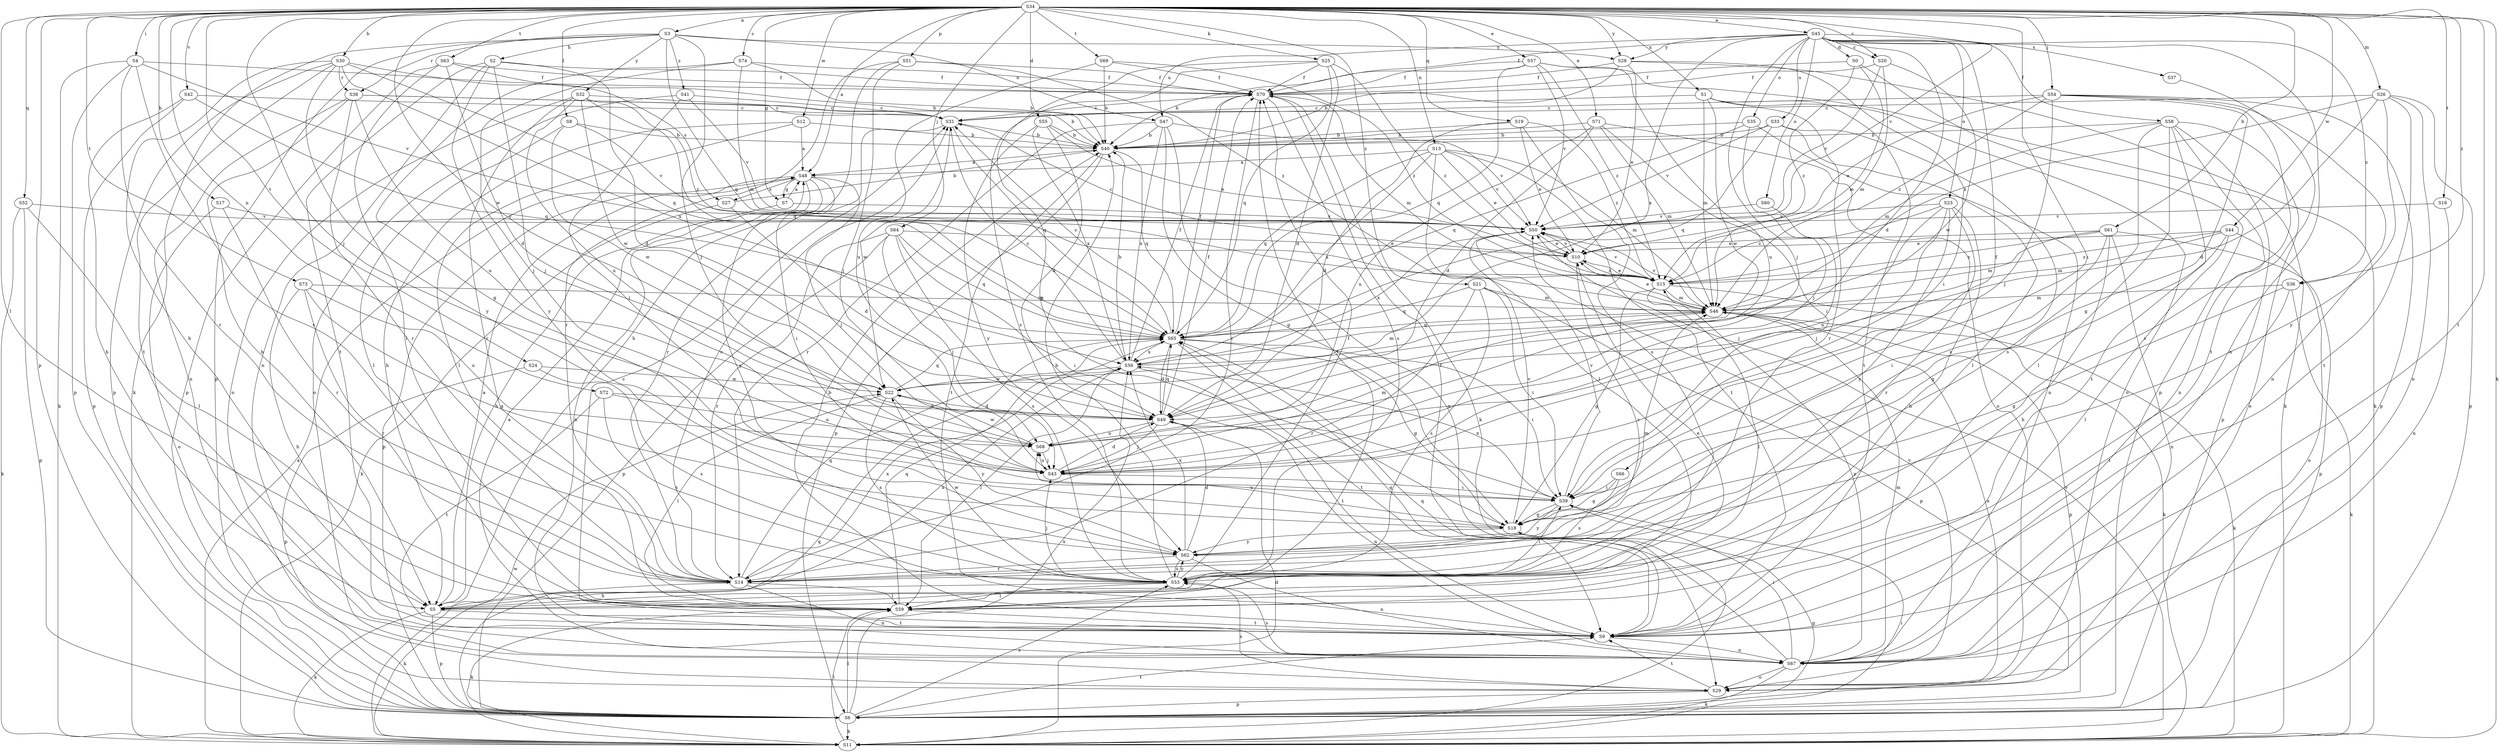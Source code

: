 strict digraph  {
S34;
S45;
S3;
S48;
S30;
S61;
S40;
S20;
S31;
S55;
S0;
S49;
S57;
S71;
S10;
S66;
S58;
S70;
S7;
S18;
S17;
S2;
S5;
S4;
S39;
S64;
S54;
S43;
S25;
S11;
S8;
S59;
S26;
S46;
S72;
S13;
S67;
S23;
S60;
S35;
S29;
S51;
S6;
S52;
S19;
S65;
S38;
S14;
S74;
S37;
S27;
S53;
S69;
S73;
S24;
S63;
S16;
S9;
S33;
S47;
S68;
S42;
S50;
S44;
S12;
S22;
S1;
S56;
S28;
S32;
S62;
S21;
S36;
S41;
S15;
S34 -> S45  [label=a];
S34 -> S3  [label=a];
S34 -> S48  [label=a];
S34 -> S30  [label=b];
S34 -> S61  [label=b];
S34 -> S20  [label=c];
S34 -> S55  [label=d];
S34 -> S57  [label=e];
S34 -> S71  [label=e];
S34 -> S7  [label=g];
S34 -> S17  [label=h];
S34 -> S4  [label=i];
S34 -> S39  [label=i];
S34 -> S64  [label=j];
S34 -> S54  [label=j];
S34 -> S43  [label=j];
S34 -> S25  [label=k];
S34 -> S11  [label=k];
S34 -> S8  [label=l];
S34 -> S59  [label=l];
S34 -> S26  [label=m];
S34 -> S72  [label=n];
S34 -> S13  [label=n];
S34 -> S51  [label=p];
S34 -> S6  [label=p];
S34 -> S52  [label=q];
S34 -> S19  [label=q];
S34 -> S74  [label=s];
S34 -> S69  [label=t];
S34 -> S73  [label=t];
S34 -> S24  [label=t];
S34 -> S63  [label=t];
S34 -> S16  [label=t];
S34 -> S9  [label=t];
S34 -> S42  [label=v];
S34 -> S50  [label=v];
S34 -> S44  [label=w];
S34 -> S12  [label=w];
S34 -> S22  [label=w];
S34 -> S1  [label=x];
S34 -> S28  [label=y];
S34 -> S21  [label=z];
S34 -> S36  [label=z];
S45 -> S20  [label=c];
S45 -> S0  [label=d];
S45 -> S49  [label=d];
S45 -> S66  [label=f];
S45 -> S58  [label=f];
S45 -> S70  [label=f];
S45 -> S43  [label=j];
S45 -> S67  [label=n];
S45 -> S23  [label=o];
S45 -> S60  [label=o];
S45 -> S35  [label=o];
S45 -> S37  [label=s];
S45 -> S33  [label=u];
S45 -> S47  [label=u];
S45 -> S56  [label=x];
S45 -> S28  [label=y];
S45 -> S36  [label=z];
S3 -> S2  [label=h];
S3 -> S43  [label=j];
S3 -> S11  [label=k];
S3 -> S6  [label=p];
S3 -> S65  [label=q];
S3 -> S38  [label=r];
S3 -> S47  [label=u];
S3 -> S28  [label=y];
S3 -> S32  [label=y];
S3 -> S41  [label=z];
S48 -> S7  [label=g];
S48 -> S39  [label=i];
S48 -> S43  [label=j];
S48 -> S67  [label=n];
S48 -> S6  [label=p];
S48 -> S27  [label=s];
S48 -> S62  [label=y];
S30 -> S5  [label=h];
S30 -> S6  [label=p];
S30 -> S65  [label=q];
S30 -> S38  [label=r];
S30 -> S27  [label=s];
S30 -> S9  [label=t];
S30 -> S56  [label=x];
S30 -> S62  [label=y];
S61 -> S10  [label=e];
S61 -> S5  [label=h];
S61 -> S39  [label=i];
S61 -> S46  [label=m];
S61 -> S67  [label=n];
S61 -> S6  [label=p];
S61 -> S15  [label=z];
S40 -> S48  [label=a];
S40 -> S6  [label=p];
S40 -> S65  [label=q];
S40 -> S9  [label=t];
S20 -> S70  [label=f];
S20 -> S46  [label=m];
S20 -> S50  [label=v];
S20 -> S22  [label=w];
S31 -> S40  [label=b];
S31 -> S65  [label=q];
S31 -> S14  [label=r];
S31 -> S22  [label=w];
S55 -> S40  [label=b];
S55 -> S49  [label=d];
S55 -> S10  [label=e];
S55 -> S56  [label=x];
S55 -> S62  [label=y];
S0 -> S70  [label=f];
S0 -> S46  [label=m];
S0 -> S6  [label=p];
S0 -> S15  [label=z];
S49 -> S70  [label=f];
S49 -> S43  [label=j];
S49 -> S67  [label=n];
S49 -> S65  [label=q];
S49 -> S68  [label=u];
S57 -> S40  [label=b];
S57 -> S70  [label=f];
S57 -> S11  [label=k];
S57 -> S65  [label=q];
S57 -> S68  [label=u];
S57 -> S50  [label=v];
S57 -> S15  [label=z];
S71 -> S40  [label=b];
S71 -> S49  [label=d];
S71 -> S39  [label=i];
S71 -> S46  [label=m];
S71 -> S29  [label=o];
S71 -> S68  [label=u];
S10 -> S31  [label=c];
S10 -> S14  [label=r];
S10 -> S50  [label=v];
S10 -> S15  [label=z];
S66 -> S18  [label=g];
S66 -> S39  [label=i];
S66 -> S53  [label=s];
S58 -> S40  [label=b];
S58 -> S59  [label=l];
S58 -> S46  [label=m];
S58 -> S67  [label=n];
S58 -> S29  [label=o];
S58 -> S6  [label=p];
S58 -> S53  [label=s];
S58 -> S9  [label=t];
S70 -> S31  [label=c];
S70 -> S11  [label=k];
S70 -> S46  [label=m];
S70 -> S14  [label=r];
S70 -> S53  [label=s];
S7 -> S48  [label=a];
S7 -> S5  [label=h];
S7 -> S50  [label=v];
S18 -> S68  [label=u];
S18 -> S50  [label=v];
S18 -> S62  [label=y];
S17 -> S29  [label=o];
S17 -> S14  [label=r];
S17 -> S50  [label=v];
S2 -> S49  [label=d];
S2 -> S70  [label=f];
S2 -> S43  [label=j];
S2 -> S67  [label=n];
S2 -> S9  [label=t];
S2 -> S62  [label=y];
S5 -> S48  [label=a];
S5 -> S10  [label=e];
S5 -> S70  [label=f];
S5 -> S11  [label=k];
S5 -> S6  [label=p];
S5 -> S9  [label=t];
S5 -> S56  [label=x];
S4 -> S70  [label=f];
S4 -> S11  [label=k];
S4 -> S6  [label=p];
S4 -> S14  [label=r];
S4 -> S53  [label=s];
S4 -> S50  [label=v];
S39 -> S18  [label=g];
S39 -> S50  [label=v];
S39 -> S56  [label=x];
S39 -> S62  [label=y];
S64 -> S10  [label=e];
S64 -> S39  [label=i];
S64 -> S43  [label=j];
S64 -> S6  [label=p];
S64 -> S65  [label=q];
S64 -> S14  [label=r];
S64 -> S53  [label=s];
S54 -> S31  [label=c];
S54 -> S10  [label=e];
S54 -> S18  [label=g];
S54 -> S43  [label=j];
S54 -> S67  [label=n];
S54 -> S6  [label=p];
S54 -> S53  [label=s];
S54 -> S15  [label=z];
S43 -> S49  [label=d];
S43 -> S39  [label=i];
S43 -> S46  [label=m];
S43 -> S68  [label=u];
S25 -> S49  [label=d];
S25 -> S70  [label=f];
S25 -> S18  [label=g];
S25 -> S65  [label=q];
S25 -> S53  [label=s];
S25 -> S15  [label=z];
S11 -> S48  [label=a];
S11 -> S49  [label=d];
S11 -> S39  [label=i];
S11 -> S59  [label=l];
S11 -> S65  [label=q];
S11 -> S50  [label=v];
S11 -> S22  [label=w];
S8 -> S40  [label=b];
S8 -> S59  [label=l];
S8 -> S50  [label=v];
S8 -> S22  [label=w];
S59 -> S11  [label=k];
S59 -> S65  [label=q];
S59 -> S9  [label=t];
S26 -> S31  [label=c];
S26 -> S49  [label=d];
S26 -> S67  [label=n];
S26 -> S6  [label=p];
S26 -> S9  [label=t];
S26 -> S62  [label=y];
S26 -> S15  [label=z];
S46 -> S10  [label=e];
S46 -> S11  [label=k];
S46 -> S29  [label=o];
S46 -> S6  [label=p];
S46 -> S65  [label=q];
S46 -> S50  [label=v];
S72 -> S49  [label=d];
S72 -> S53  [label=s];
S72 -> S9  [label=t];
S72 -> S68  [label=u];
S13 -> S48  [label=a];
S13 -> S10  [label=e];
S13 -> S59  [label=l];
S13 -> S46  [label=m];
S13 -> S65  [label=q];
S13 -> S9  [label=t];
S13 -> S50  [label=v];
S13 -> S56  [label=x];
S67 -> S48  [label=a];
S67 -> S39  [label=i];
S67 -> S11  [label=k];
S67 -> S46  [label=m];
S67 -> S29  [label=o];
S67 -> S65  [label=q];
S67 -> S53  [label=s];
S67 -> S15  [label=z];
S23 -> S5  [label=h];
S23 -> S43  [label=j];
S23 -> S14  [label=r];
S23 -> S68  [label=u];
S23 -> S50  [label=v];
S23 -> S62  [label=y];
S23 -> S15  [label=z];
S60 -> S43  [label=j];
S60 -> S50  [label=v];
S35 -> S40  [label=b];
S35 -> S43  [label=j];
S35 -> S67  [label=n];
S35 -> S65  [label=q];
S29 -> S6  [label=p];
S29 -> S53  [label=s];
S29 -> S9  [label=t];
S29 -> S50  [label=v];
S51 -> S70  [label=f];
S51 -> S5  [label=h];
S51 -> S43  [label=j];
S51 -> S14  [label=r];
S51 -> S15  [label=z];
S6 -> S18  [label=g];
S6 -> S11  [label=k];
S6 -> S59  [label=l];
S6 -> S53  [label=s];
S6 -> S9  [label=t];
S6 -> S56  [label=x];
S52 -> S11  [label=k];
S52 -> S59  [label=l];
S52 -> S6  [label=p];
S52 -> S50  [label=v];
S19 -> S40  [label=b];
S19 -> S49  [label=d];
S19 -> S10  [label=e];
S19 -> S53  [label=s];
S19 -> S15  [label=z];
S65 -> S31  [label=c];
S65 -> S49  [label=d];
S65 -> S70  [label=f];
S65 -> S18  [label=g];
S65 -> S39  [label=i];
S65 -> S9  [label=t];
S65 -> S56  [label=x];
S38 -> S40  [label=b];
S38 -> S31  [label=c];
S38 -> S5  [label=h];
S38 -> S67  [label=n];
S38 -> S14  [label=r];
S38 -> S68  [label=u];
S14 -> S31  [label=c];
S14 -> S11  [label=k];
S14 -> S59  [label=l];
S14 -> S67  [label=n];
S14 -> S65  [label=q];
S14 -> S56  [label=x];
S74 -> S40  [label=b];
S74 -> S70  [label=f];
S74 -> S18  [label=g];
S74 -> S43  [label=j];
S74 -> S46  [label=m];
S37 -> S9  [label=t];
S27 -> S40  [label=b];
S27 -> S49  [label=d];
S27 -> S11  [label=k];
S53 -> S40  [label=b];
S53 -> S70  [label=f];
S53 -> S5  [label=h];
S53 -> S39  [label=i];
S53 -> S43  [label=j];
S53 -> S59  [label=l];
S53 -> S22  [label=w];
S53 -> S62  [label=y];
S69 -> S40  [label=b];
S69 -> S70  [label=f];
S69 -> S68  [label=u];
S69 -> S15  [label=z];
S73 -> S18  [label=g];
S73 -> S5  [label=h];
S73 -> S46  [label=m];
S73 -> S14  [label=r];
S73 -> S68  [label=u];
S24 -> S6  [label=p];
S24 -> S53  [label=s];
S24 -> S22  [label=w];
S63 -> S40  [label=b];
S63 -> S49  [label=d];
S63 -> S70  [label=f];
S63 -> S59  [label=l];
S63 -> S6  [label=p];
S16 -> S67  [label=n];
S16 -> S50  [label=v];
S9 -> S40  [label=b];
S9 -> S31  [label=c];
S9 -> S70  [label=f];
S9 -> S67  [label=n];
S9 -> S65  [label=q];
S33 -> S40  [label=b];
S33 -> S59  [label=l];
S33 -> S65  [label=q];
S33 -> S53  [label=s];
S33 -> S50  [label=v];
S47 -> S40  [label=b];
S47 -> S18  [label=g];
S47 -> S29  [label=o];
S47 -> S14  [label=r];
S47 -> S50  [label=v];
S47 -> S56  [label=x];
S68 -> S43  [label=j];
S68 -> S22  [label=w];
S42 -> S31  [label=c];
S42 -> S5  [label=h];
S42 -> S6  [label=p];
S42 -> S65  [label=q];
S50 -> S10  [label=e];
S50 -> S56  [label=x];
S44 -> S10  [label=e];
S44 -> S18  [label=g];
S44 -> S59  [label=l];
S44 -> S46  [label=m];
S44 -> S29  [label=o];
S44 -> S15  [label=z];
S12 -> S48  [label=a];
S12 -> S40  [label=b];
S12 -> S5  [label=h];
S12 -> S59  [label=l];
S22 -> S49  [label=d];
S22 -> S59  [label=l];
S22 -> S65  [label=q];
S22 -> S53  [label=s];
S22 -> S62  [label=y];
S1 -> S31  [label=c];
S1 -> S46  [label=m];
S1 -> S29  [label=o];
S1 -> S14  [label=r];
S1 -> S9  [label=t];
S1 -> S22  [label=w];
S56 -> S40  [label=b];
S56 -> S31  [label=c];
S56 -> S70  [label=f];
S56 -> S59  [label=l];
S56 -> S46  [label=m];
S56 -> S9  [label=t];
S56 -> S22  [label=w];
S28 -> S40  [label=b];
S28 -> S10  [label=e];
S28 -> S70  [label=f];
S28 -> S39  [label=i];
S28 -> S11  [label=k];
S32 -> S31  [label=c];
S32 -> S29  [label=o];
S32 -> S65  [label=q];
S32 -> S14  [label=r];
S32 -> S68  [label=u];
S32 -> S22  [label=w];
S32 -> S15  [label=z];
S62 -> S49  [label=d];
S62 -> S46  [label=m];
S62 -> S67  [label=n];
S62 -> S14  [label=r];
S62 -> S53  [label=s];
S62 -> S56  [label=x];
S21 -> S39  [label=i];
S21 -> S46  [label=m];
S21 -> S6  [label=p];
S21 -> S65  [label=q];
S21 -> S14  [label=r];
S21 -> S53  [label=s];
S36 -> S18  [label=g];
S36 -> S11  [label=k];
S36 -> S46  [label=m];
S36 -> S9  [label=t];
S41 -> S31  [label=c];
S41 -> S39  [label=i];
S41 -> S29  [label=o];
S41 -> S50  [label=v];
S15 -> S10  [label=e];
S15 -> S18  [label=g];
S15 -> S11  [label=k];
S15 -> S59  [label=l];
S15 -> S46  [label=m];
S15 -> S50  [label=v];
}
